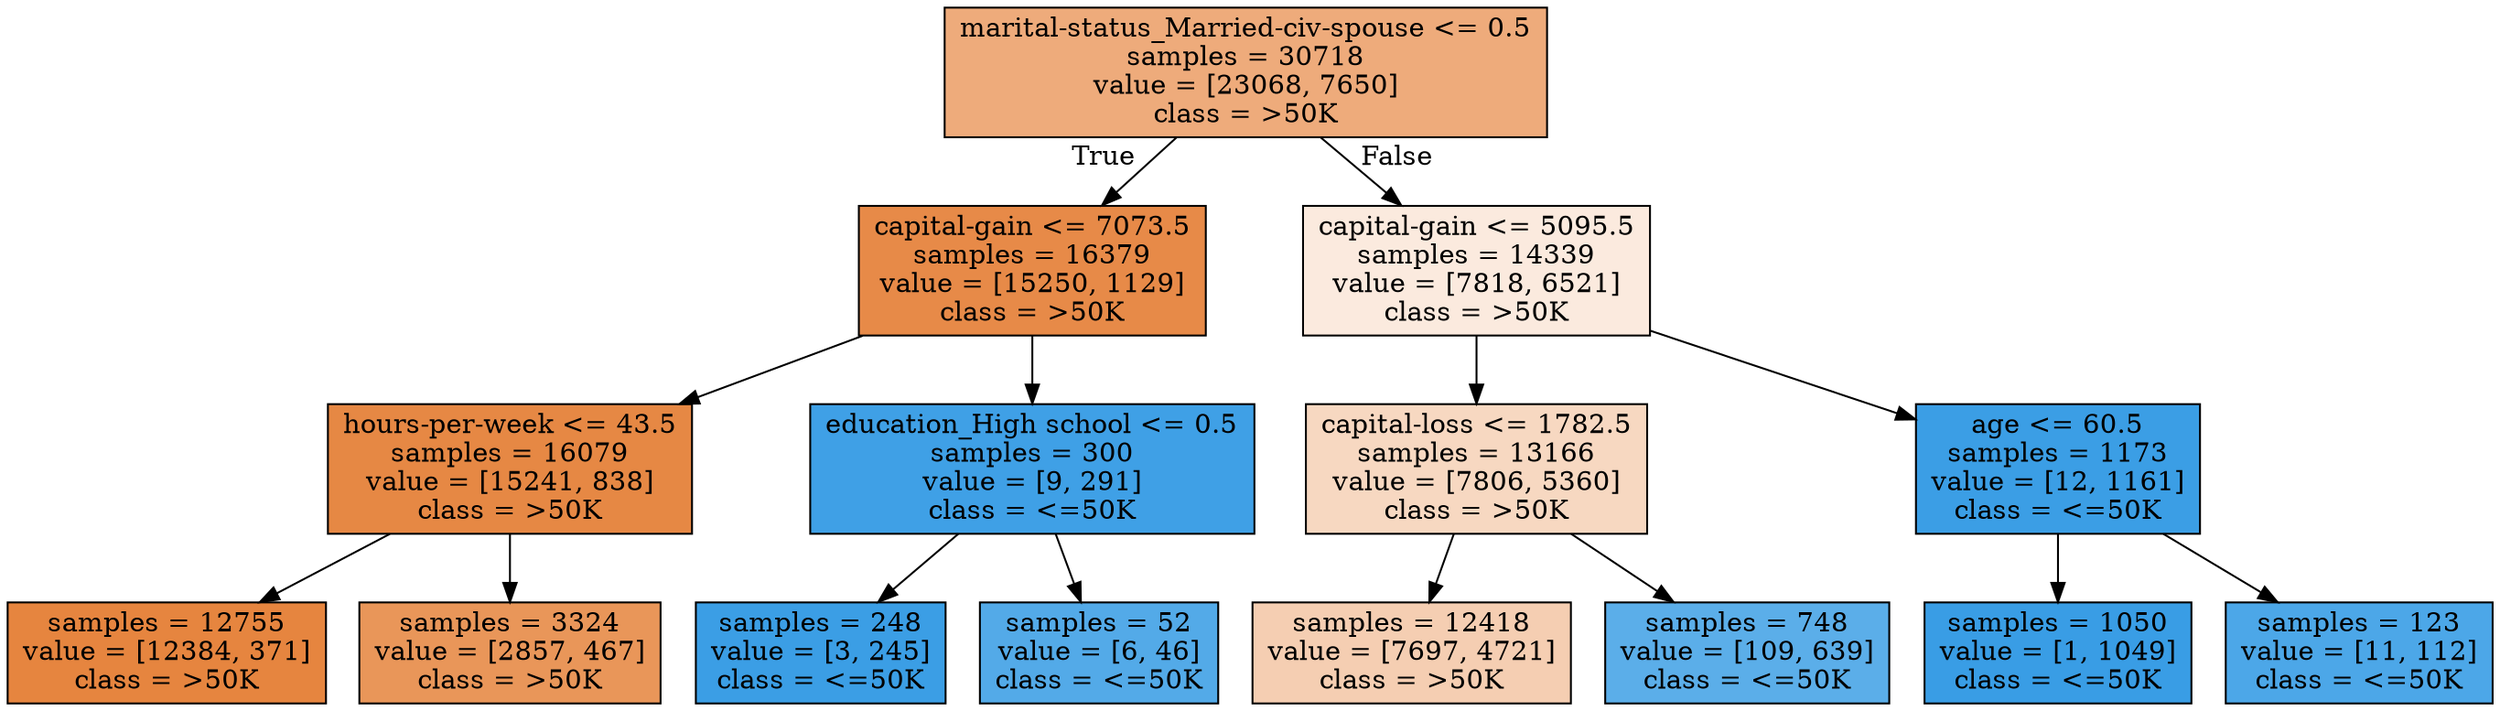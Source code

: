digraph Tree {
node [shape=box, style="filled", color="black"] ;
0 [label="marital-status_Married-civ-spouse <= 0.5\nsamples = 30718\nvalue = [23068, 7650]\nclass = >50K", fillcolor="#eeab7b"] ;
1 [label="capital-gain <= 7073.5\nsamples = 16379\nvalue = [15250, 1129]\nclass = >50K", fillcolor="#e78a48"] ;
0 -> 1 [labeldistance=2.5, labelangle=45, headlabel="True"] ;
2 [label="hours-per-week <= 43.5\nsamples = 16079\nvalue = [15241, 838]\nclass = >50K", fillcolor="#e68844"] ;
1 -> 2 ;
3 [label="samples = 12755\nvalue = [12384, 371]\nclass = >50K", fillcolor="#e6853f"] ;
2 -> 3 ;
4 [label="samples = 3324\nvalue = [2857, 467]\nclass = >50K", fillcolor="#e99659"] ;
2 -> 4 ;
5 [label="education_High school <= 0.5\nsamples = 300\nvalue = [9, 291]\nclass = <=50K", fillcolor="#3fa0e6"] ;
1 -> 5 ;
6 [label="samples = 248\nvalue = [3, 245]\nclass = <=50K", fillcolor="#3b9ee5"] ;
5 -> 6 ;
7 [label="samples = 52\nvalue = [6, 46]\nclass = <=50K", fillcolor="#53aae8"] ;
5 -> 7 ;
8 [label="capital-gain <= 5095.5\nsamples = 14339\nvalue = [7818, 6521]\nclass = >50K", fillcolor="#fbeade"] ;
0 -> 8 [labeldistance=2.5, labelangle=-45, headlabel="False"] ;
9 [label="capital-loss <= 1782.5\nsamples = 13166\nvalue = [7806, 5360]\nclass = >50K", fillcolor="#f7d8c1"] ;
8 -> 9 ;
10 [label="samples = 12418\nvalue = [7697, 4721]\nclass = >50K", fillcolor="#f5ceb2"] ;
9 -> 10 ;
11 [label="samples = 748\nvalue = [109, 639]\nclass = <=50K", fillcolor="#5baee9"] ;
9 -> 11 ;
12 [label="age <= 60.5\nsamples = 1173\nvalue = [12, 1161]\nclass = <=50K", fillcolor="#3b9ee5"] ;
8 -> 12 ;
13 [label="samples = 1050\nvalue = [1, 1049]\nclass = <=50K", fillcolor="#399de5"] ;
12 -> 13 ;
14 [label="samples = 123\nvalue = [11, 112]\nclass = <=50K", fillcolor="#4ca7e8"] ;
12 -> 14 ;
}